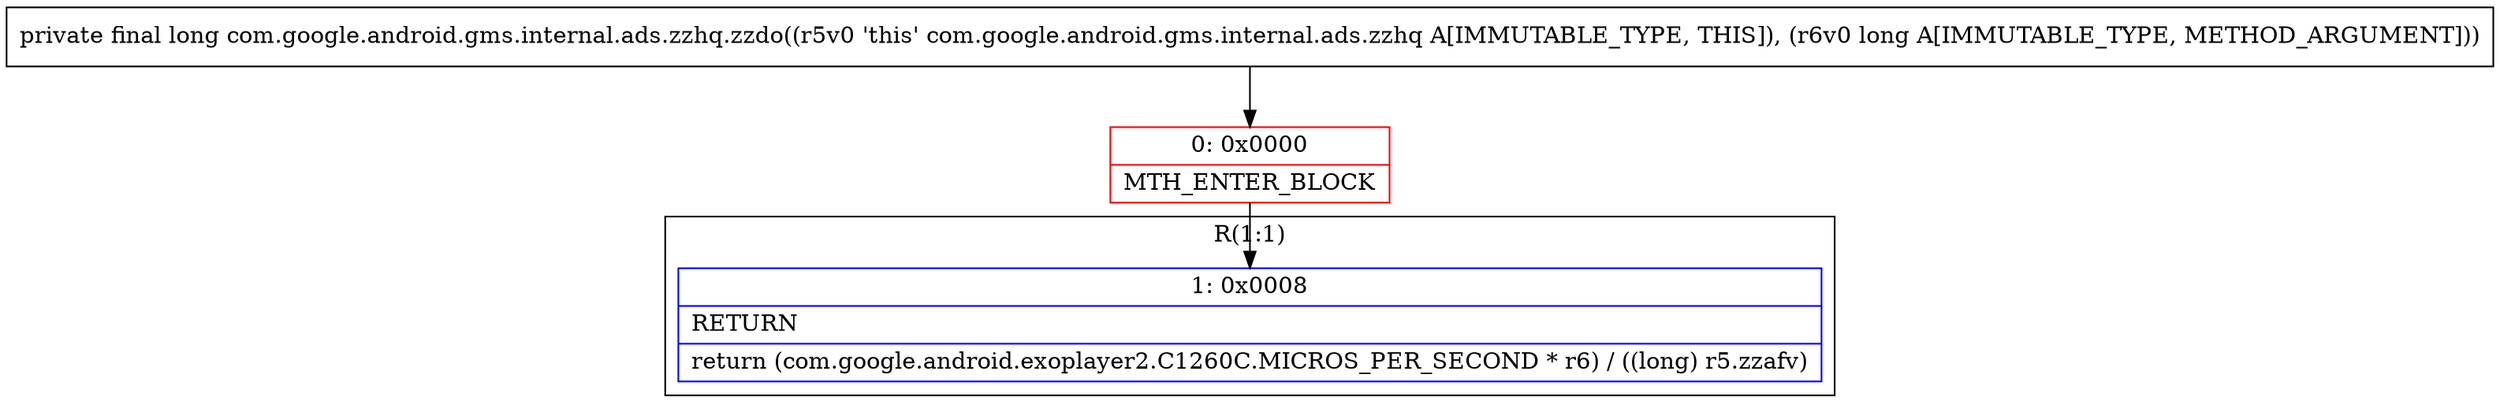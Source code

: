 digraph "CFG forcom.google.android.gms.internal.ads.zzhq.zzdo(J)J" {
subgraph cluster_Region_1026011730 {
label = "R(1:1)";
node [shape=record,color=blue];
Node_1 [shape=record,label="{1\:\ 0x0008|RETURN\l|return (com.google.android.exoplayer2.C1260C.MICROS_PER_SECOND * r6) \/ ((long) r5.zzafv)\l}"];
}
Node_0 [shape=record,color=red,label="{0\:\ 0x0000|MTH_ENTER_BLOCK\l}"];
MethodNode[shape=record,label="{private final long com.google.android.gms.internal.ads.zzhq.zzdo((r5v0 'this' com.google.android.gms.internal.ads.zzhq A[IMMUTABLE_TYPE, THIS]), (r6v0 long A[IMMUTABLE_TYPE, METHOD_ARGUMENT])) }"];
MethodNode -> Node_0;
Node_0 -> Node_1;
}

